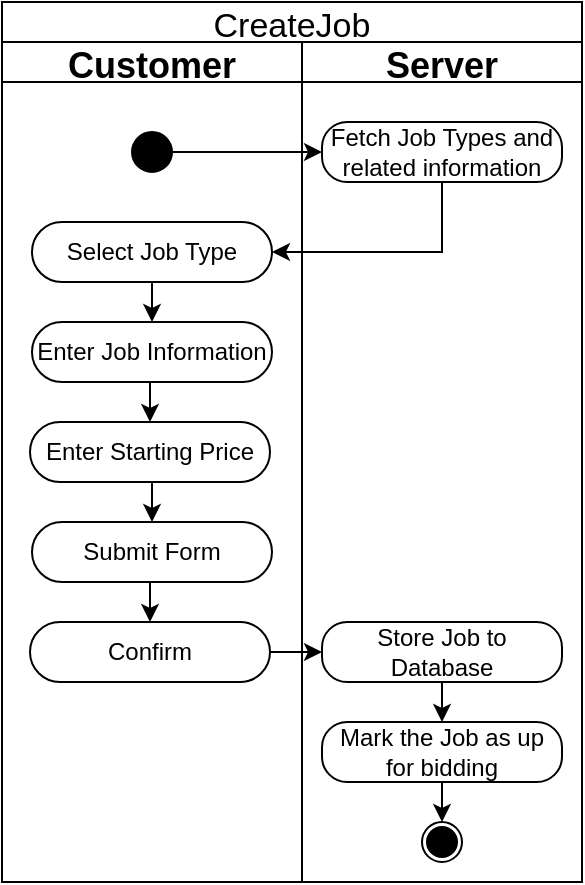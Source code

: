 <mxfile version="16.4.0" type="device"><diagram id="prtHgNgQTEPvFCAcTncT" name="Page-1"><mxGraphModel dx="367" dy="302" grid="1" gridSize="10" guides="1" tooltips="1" connect="1" arrows="1" fold="1" page="1" pageScale="1" pageWidth="827" pageHeight="1169" math="0" shadow="0"><root><mxCell id="0"/><mxCell id="1" parent="0"/><mxCell id="MhkMaVdYN_4YDhZcgwht-26" value="CreateJob" style="swimlane;childLayout=stackLayout;resizeParent=1;resizeParentMax=0;startSize=20;fontSize=17;fillColor=none;fontStyle=0" parent="1" vertex="1"><mxGeometry x="40" y="40" width="290" height="440" as="geometry"/></mxCell><mxCell id="MhkMaVdYN_4YDhZcgwht-29" value="Customer" style="swimlane;startSize=20;fontSize=18;fillColor=none;fontStyle=1" parent="MhkMaVdYN_4YDhZcgwht-26" vertex="1"><mxGeometry y="20" width="150" height="420" as="geometry"><mxRectangle x="240" y="20" width="40" height="650" as="alternateBounds"/></mxGeometry></mxCell><mxCell id="MhkMaVdYN_4YDhZcgwht-38" value="" style="ellipse;whiteSpace=wrap;html=1;aspect=fixed;fontSize=18;fillColor=#000000;" parent="MhkMaVdYN_4YDhZcgwht-29" vertex="1"><mxGeometry x="65" y="45" width="20" height="20" as="geometry"/></mxCell><mxCell id="MhkMaVdYN_4YDhZcgwht-40" value="Select Job Type" style="rounded=1;whiteSpace=wrap;html=1;labelBackgroundColor=none;fontSize=12;fillColor=#FFFFFF;fontStyle=0;arcSize=50;" parent="MhkMaVdYN_4YDhZcgwht-29" vertex="1"><mxGeometry x="15" y="90" width="120" height="30" as="geometry"/></mxCell><mxCell id="MhkMaVdYN_4YDhZcgwht-48" value="Confirm" style="rounded=1;whiteSpace=wrap;html=1;labelBackgroundColor=none;fontSize=12;fillColor=#FFFFFF;fontStyle=0;arcSize=50;" parent="MhkMaVdYN_4YDhZcgwht-29" vertex="1"><mxGeometry x="14" y="290" width="120" height="30" as="geometry"/></mxCell><mxCell id="MhkMaVdYN_4YDhZcgwht-47" value="Submit Form" style="rounded=1;whiteSpace=wrap;html=1;labelBackgroundColor=none;fontSize=12;fillColor=#FFFFFF;fontStyle=0;arcSize=50;" parent="MhkMaVdYN_4YDhZcgwht-29" vertex="1"><mxGeometry x="15" y="240" width="120" height="30" as="geometry"/></mxCell><mxCell id="MhkMaVdYN_4YDhZcgwht-50" style="edgeStyle=orthogonalEdgeStyle;rounded=0;orthogonalLoop=1;jettySize=auto;html=1;exitX=0.5;exitY=1;exitDx=0;exitDy=0;entryX=0.5;entryY=0;entryDx=0;entryDy=0;fontSize=12;" parent="MhkMaVdYN_4YDhZcgwht-29" source="MhkMaVdYN_4YDhZcgwht-47" target="MhkMaVdYN_4YDhZcgwht-48" edge="1"><mxGeometry relative="1" as="geometry"/></mxCell><mxCell id="MhkMaVdYN_4YDhZcgwht-44" value="Enter Starting Price" style="rounded=1;whiteSpace=wrap;html=1;labelBackgroundColor=none;fontSize=12;fillColor=#FFFFFF;fontStyle=0;arcSize=50;" parent="MhkMaVdYN_4YDhZcgwht-29" vertex="1"><mxGeometry x="14" y="190" width="120" height="30" as="geometry"/></mxCell><mxCell id="MhkMaVdYN_4YDhZcgwht-49" style="edgeStyle=orthogonalEdgeStyle;rounded=0;orthogonalLoop=1;jettySize=auto;html=1;exitX=0.5;exitY=1;exitDx=0;exitDy=0;entryX=0.5;entryY=0;entryDx=0;entryDy=0;fontSize=12;" parent="MhkMaVdYN_4YDhZcgwht-29" source="MhkMaVdYN_4YDhZcgwht-44" target="MhkMaVdYN_4YDhZcgwht-47" edge="1"><mxGeometry relative="1" as="geometry"/></mxCell><mxCell id="MhkMaVdYN_4YDhZcgwht-43" value="Enter Job Information" style="rounded=1;whiteSpace=wrap;html=1;labelBackgroundColor=none;fontSize=12;fillColor=#FFFFFF;fontStyle=0;arcSize=50;" parent="MhkMaVdYN_4YDhZcgwht-29" vertex="1"><mxGeometry x="15" y="140" width="120" height="30" as="geometry"/></mxCell><mxCell id="MhkMaVdYN_4YDhZcgwht-45" style="edgeStyle=orthogonalEdgeStyle;rounded=0;orthogonalLoop=1;jettySize=auto;html=1;exitX=0.5;exitY=1;exitDx=0;exitDy=0;entryX=0.5;entryY=0;entryDx=0;entryDy=0;fontSize=12;" parent="MhkMaVdYN_4YDhZcgwht-29" source="MhkMaVdYN_4YDhZcgwht-40" target="MhkMaVdYN_4YDhZcgwht-43" edge="1"><mxGeometry relative="1" as="geometry"/></mxCell><mxCell id="MhkMaVdYN_4YDhZcgwht-46" style="edgeStyle=orthogonalEdgeStyle;rounded=0;orthogonalLoop=1;jettySize=auto;html=1;exitX=0.5;exitY=1;exitDx=0;exitDy=0;entryX=0.5;entryY=0;entryDx=0;entryDy=0;fontSize=12;" parent="MhkMaVdYN_4YDhZcgwht-29" source="MhkMaVdYN_4YDhZcgwht-43" target="MhkMaVdYN_4YDhZcgwht-44" edge="1"><mxGeometry relative="1" as="geometry"/></mxCell><mxCell id="MhkMaVdYN_4YDhZcgwht-37" value="Server" style="swimlane;startSize=20;fontSize=18;fillColor=none;" parent="MhkMaVdYN_4YDhZcgwht-26" vertex="1"><mxGeometry x="150" y="20" width="140" height="420" as="geometry"><mxRectangle x="390" y="20" width="40" height="650" as="alternateBounds"/></mxGeometry></mxCell><mxCell id="MhkMaVdYN_4YDhZcgwht-39" value="Fetch Job Types and related information" style="rounded=1;whiteSpace=wrap;html=1;labelBackgroundColor=none;fontSize=12;fillColor=#FFFFFF;fontStyle=0;arcSize=42;" parent="MhkMaVdYN_4YDhZcgwht-37" vertex="1"><mxGeometry x="10" y="40" width="120" height="30" as="geometry"/></mxCell><mxCell id="MhkMaVdYN_4YDhZcgwht-51" value="Store Job to Database" style="rounded=1;whiteSpace=wrap;html=1;labelBackgroundColor=none;fontSize=12;fillColor=#FFFFFF;fontStyle=0;arcSize=42;" parent="MhkMaVdYN_4YDhZcgwht-37" vertex="1"><mxGeometry x="10" y="290" width="120" height="30" as="geometry"/></mxCell><mxCell id="Wj1FY67GV5-0iuF-1wBC-2" style="edgeStyle=orthogonalEdgeStyle;rounded=0;orthogonalLoop=1;jettySize=auto;html=1;exitX=0.5;exitY=1;exitDx=0;exitDy=0;entryX=0.5;entryY=0;entryDx=0;entryDy=0;" edge="1" parent="MhkMaVdYN_4YDhZcgwht-37" source="MhkMaVdYN_4YDhZcgwht-52" target="Wj1FY67GV5-0iuF-1wBC-1"><mxGeometry relative="1" as="geometry"/></mxCell><mxCell id="MhkMaVdYN_4YDhZcgwht-52" value="Mark the Job as up for bidding" style="rounded=1;whiteSpace=wrap;html=1;labelBackgroundColor=none;fontSize=12;fillColor=#FFFFFF;fontStyle=0;arcSize=42;" parent="MhkMaVdYN_4YDhZcgwht-37" vertex="1"><mxGeometry x="10" y="340" width="120" height="30" as="geometry"/></mxCell><mxCell id="MhkMaVdYN_4YDhZcgwht-53" style="edgeStyle=orthogonalEdgeStyle;rounded=0;orthogonalLoop=1;jettySize=auto;html=1;exitX=0.5;exitY=1;exitDx=0;exitDy=0;entryX=0.5;entryY=0;entryDx=0;entryDy=0;fontSize=12;" parent="MhkMaVdYN_4YDhZcgwht-37" source="MhkMaVdYN_4YDhZcgwht-51" target="MhkMaVdYN_4YDhZcgwht-52" edge="1"><mxGeometry relative="1" as="geometry"/></mxCell><mxCell id="Wj1FY67GV5-0iuF-1wBC-1" value="" style="ellipse;whiteSpace=wrap;html=1;aspect=fixed;fontSize=18;fillColor=#FFFFFF;" vertex="1" parent="MhkMaVdYN_4YDhZcgwht-37"><mxGeometry x="60" y="390" width="20" height="20" as="geometry"/></mxCell><mxCell id="Wj1FY67GV5-0iuF-1wBC-10" value="" style="ellipse;whiteSpace=wrap;html=1;aspect=fixed;fontSize=18;fillColor=#000000;strokeWidth=6;" vertex="1" parent="MhkMaVdYN_4YDhZcgwht-37"><mxGeometry x="65" y="395" width="10" height="10" as="geometry"/></mxCell><mxCell id="MhkMaVdYN_4YDhZcgwht-41" style="edgeStyle=orthogonalEdgeStyle;rounded=0;orthogonalLoop=1;jettySize=auto;html=1;exitX=1;exitY=0.5;exitDx=0;exitDy=0;entryX=0;entryY=0.5;entryDx=0;entryDy=0;fontSize=12;" parent="MhkMaVdYN_4YDhZcgwht-26" source="MhkMaVdYN_4YDhZcgwht-38" target="MhkMaVdYN_4YDhZcgwht-39" edge="1"><mxGeometry relative="1" as="geometry"/></mxCell><mxCell id="MhkMaVdYN_4YDhZcgwht-42" style="edgeStyle=orthogonalEdgeStyle;rounded=0;orthogonalLoop=1;jettySize=auto;html=1;exitX=0.5;exitY=1;exitDx=0;exitDy=0;entryX=1;entryY=0.5;entryDx=0;entryDy=0;fontSize=12;" parent="MhkMaVdYN_4YDhZcgwht-26" source="MhkMaVdYN_4YDhZcgwht-39" target="MhkMaVdYN_4YDhZcgwht-40" edge="1"><mxGeometry relative="1" as="geometry"/></mxCell><mxCell id="MhkMaVdYN_4YDhZcgwht-54" style="edgeStyle=orthogonalEdgeStyle;rounded=0;orthogonalLoop=1;jettySize=auto;html=1;exitX=1;exitY=0.5;exitDx=0;exitDy=0;entryX=0;entryY=0.5;entryDx=0;entryDy=0;fontSize=12;" parent="MhkMaVdYN_4YDhZcgwht-26" source="MhkMaVdYN_4YDhZcgwht-48" target="MhkMaVdYN_4YDhZcgwht-51" edge="1"><mxGeometry relative="1" as="geometry"/></mxCell></root></mxGraphModel></diagram></mxfile>